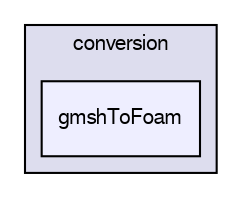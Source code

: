 digraph "applications/utilities/mesh/conversion/gmshToFoam" {
  bgcolor=transparent;
  compound=true
  node [ fontsize="10", fontname="FreeSans"];
  edge [ labelfontsize="10", labelfontname="FreeSans"];
  subgraph clusterdir_5148cfe1bce83bc5fdc09a52963260a1 {
    graph [ bgcolor="#ddddee", pencolor="black", label="conversion" fontname="FreeSans", fontsize="10", URL="dir_5148cfe1bce83bc5fdc09a52963260a1.html"]
  dir_70ca48d6efc076aae6c126917cb7ccc1 [shape=box, label="gmshToFoam", style="filled", fillcolor="#eeeeff", pencolor="black", URL="dir_70ca48d6efc076aae6c126917cb7ccc1.html"];
  }
}
